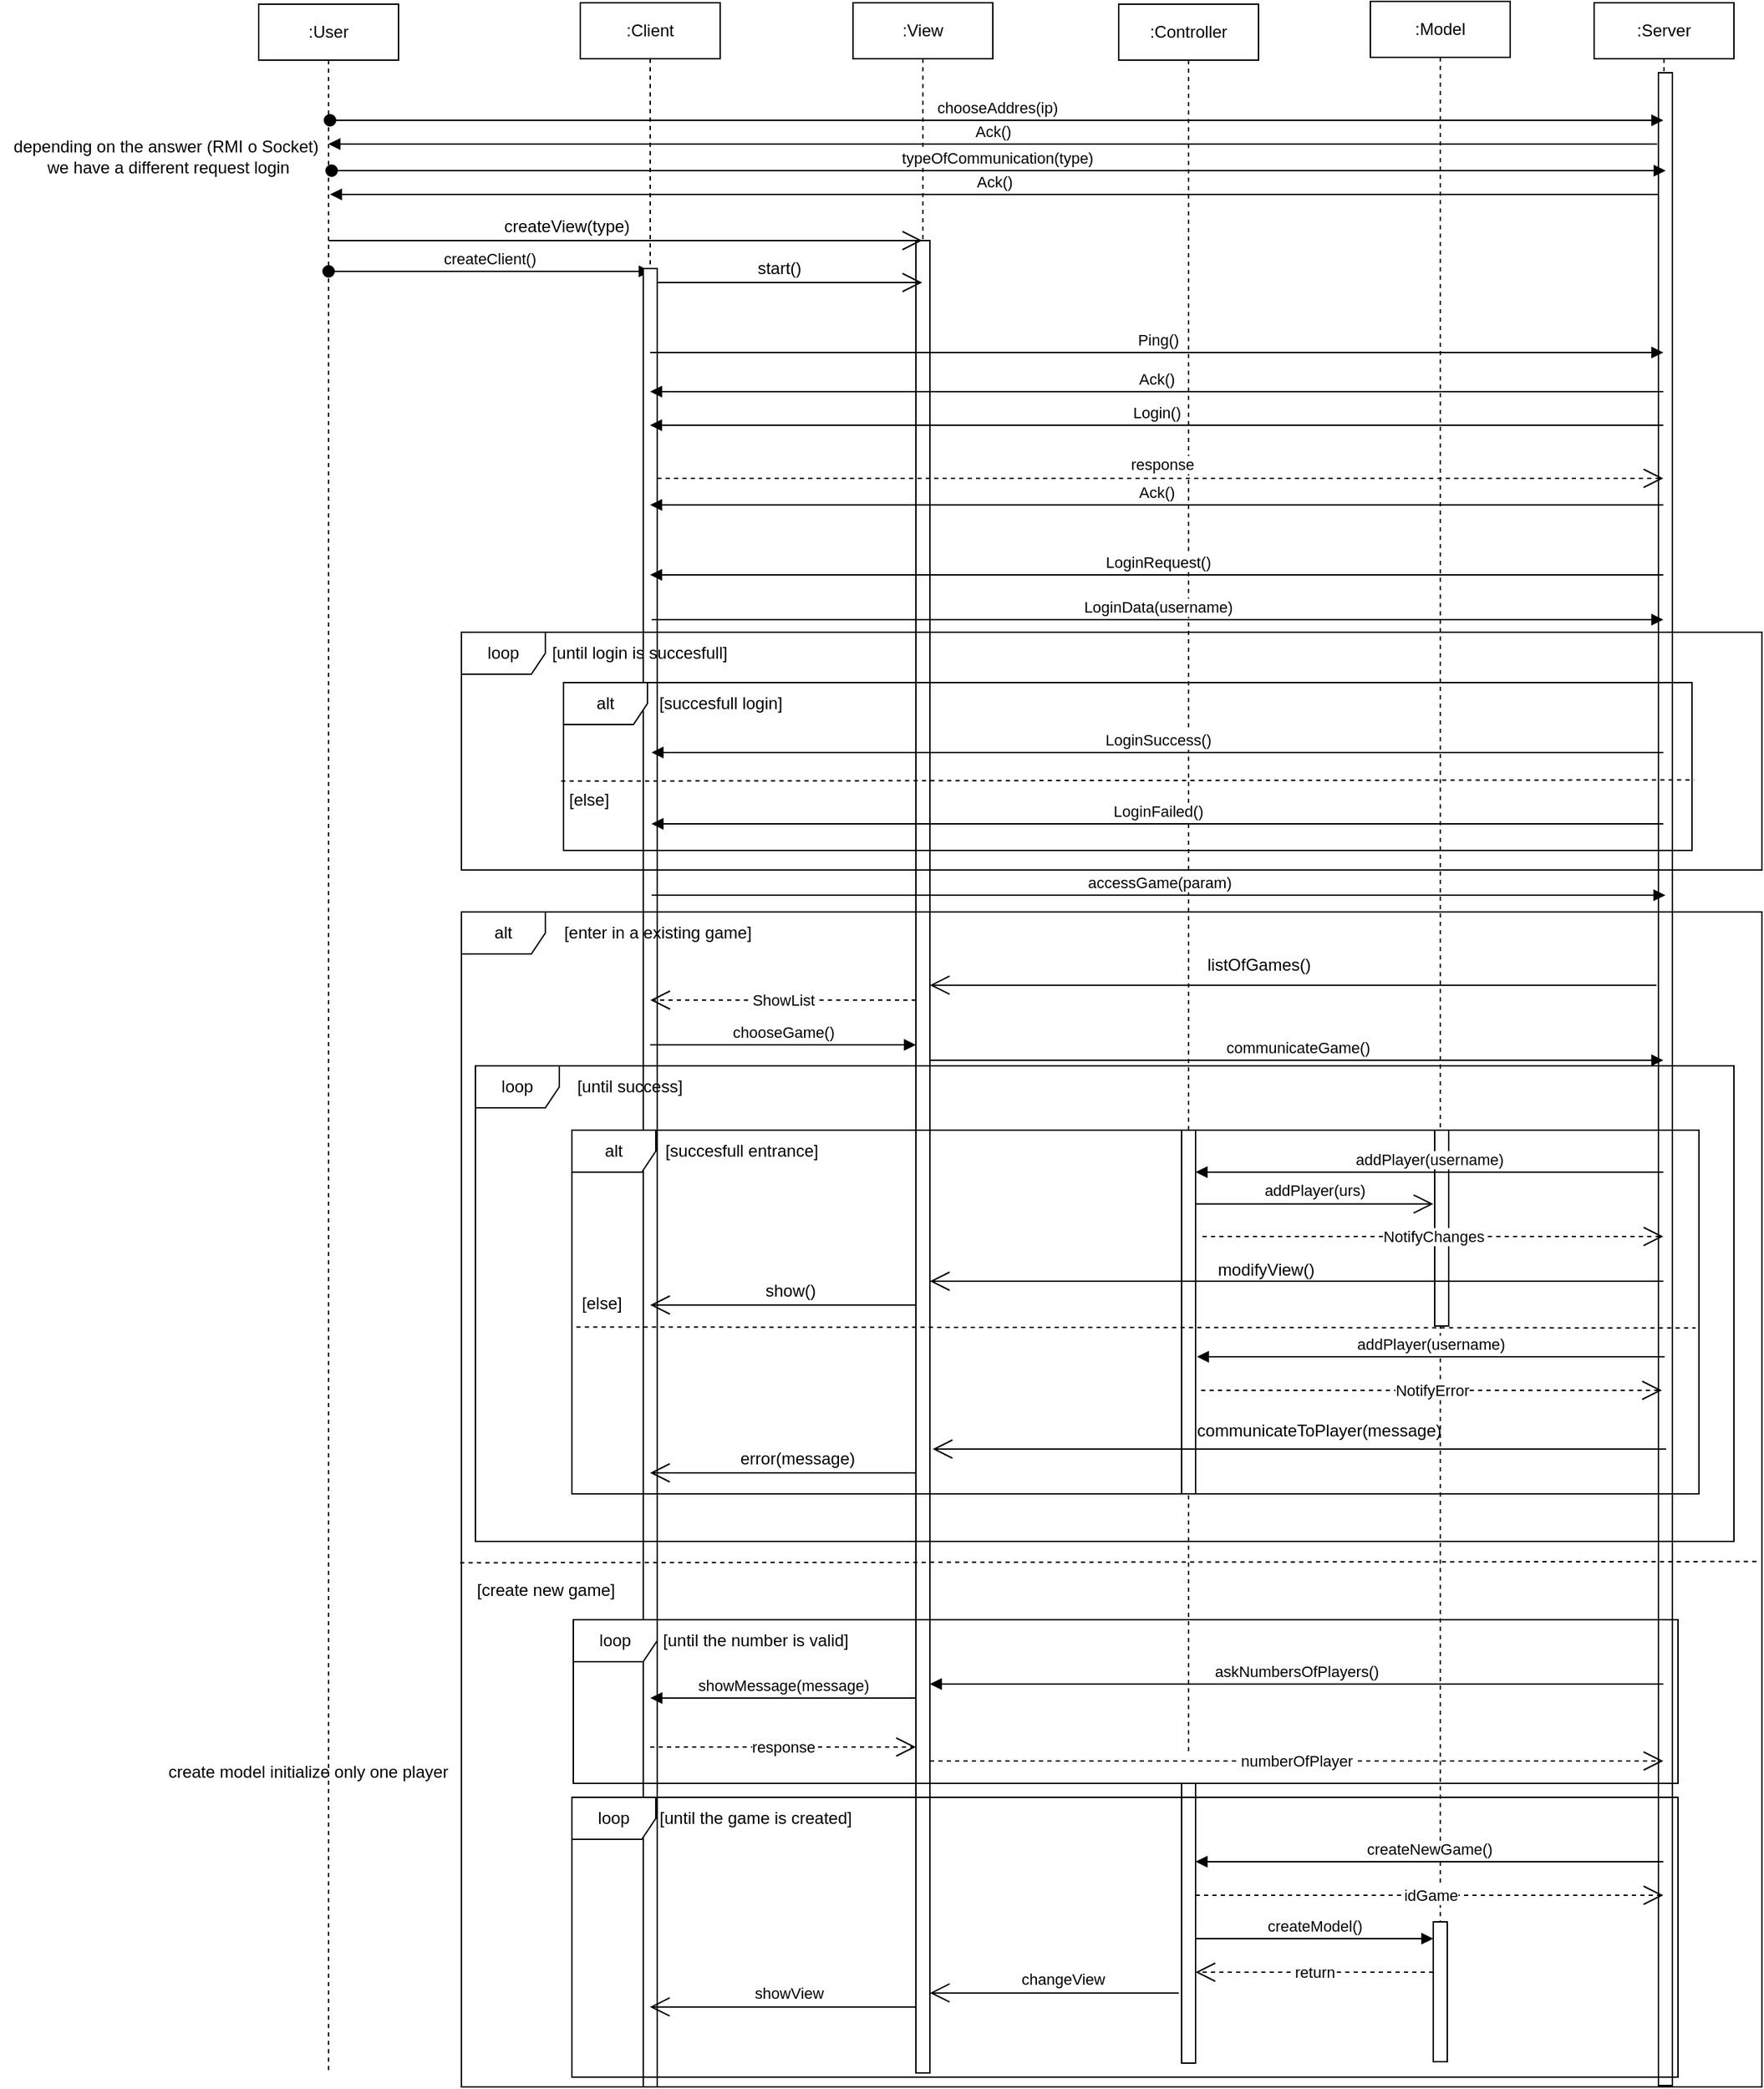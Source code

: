 <mxfile version="27.1.6">
  <diagram name="Page-1" id="2YBvvXClWsGukQMizWep">
    <mxGraphModel dx="3233" dy="1733" grid="1" gridSize="10" guides="1" tooltips="1" connect="1" arrows="1" fold="1" page="1" pageScale="1" pageWidth="850" pageHeight="1100" math="0" shadow="0">
      <root>
        <mxCell id="0" />
        <mxCell id="1" parent="0" />
        <mxCell id="rBuW9H_jq5mMNheMzDFq-9" value=":View&lt;span style=&quot;color: rgba(0, 0, 0, 0); font-family: monospace; font-size: 0px; text-align: start; text-wrap-mode: nowrap;&quot;&gt;%3CmxGraphModel%3E%3Croot%3E%3CmxCell%20id%3D%220%22%2F%3E%3CmxCell%20id%3D%221%22%20parent%3D%220%22%2F%3E%3CmxCell%20id%3D%222%22%20value%3D%22%3AObject%22%20style%3D%22shape%3DumlLifeline%3Bperimeter%3DlifelinePerimeter%3BwhiteSpace%3Dwrap%3Bhtml%3D1%3Bcontainer%3D0%3BdropTarget%3D0%3Bcollapsible%3D0%3BrecursiveResize%3D0%3BoutlineConnect%3D0%3BportConstraint%3Deastwest%3BnewEdgeStyle%3D%7B%26quot%3BedgeStyle%26quot%3B%3A%26quot%3BelbowEdgeStyle%26quot%3B%2C%26quot%3Belbow%26quot%3B%3A%26quot%3Bvertical%26quot%3B%2C%26quot%3Bcurved%26quot%3B%3A0%2C%26quot%3Brounded%26quot%3B%3A0%7D%3B%22%20vertex%3D%221%22%20parent%3D%221%22%3E%3CmxGeometry%20x%3D%22370%22%20y%3D%22120%22%20width%3D%22100%22%20height%3D%22300%22%20as%3D%22geometry%22%2F%3E%3C%2FmxCell%3E%3CmxCell%20id%3D%223%22%20value%3D%22%22%20style%3D%22html%3D1%3Bpoints%3D%5B%5D%3Bperimeter%3DorthogonalPerimeter%3BoutlineConnect%3D0%3BtargetShapes%3DumlLifeline%3BportConstraint%3Deastwest%3BnewEdgeStyle%3D%7B%26quot%3BedgeStyle%26quot%3B%3A%26quot%3BelbowEdgeStyle%26quot%3B%2C%26quot%3Belbow%26quot%3B%3A%26quot%3Bvertical%26quot%3B%2C%26quot%3Bcurved%26quot%3B%3A0%2C%26quot%3Brounded%26quot%3B%3A0%7D%3B%22%20vertex%3D%221%22%20parent%3D%222%22%3E%3CmxGeometry%20x%3D%2245%22%20y%3D%2270%22%20width%3D%2210%22%20height%3D%22190%22%20as%3D%22geometry%22%2F%3E%3C%2FmxCell%3E%3CmxCell%20id%3D%224%22%20value%3D%22dispatch%22%20style%3D%22html%3D1%3BverticalAlign%3Dbottom%3BstartArrow%3Doval%3BendArrow%3Dblock%3BstartSize%3D8%3BedgeStyle%3DelbowEdgeStyle%3Belbow%3Dvertical%3Bcurved%3D0%3Brounded%3D0%3B%22%20edge%3D%221%22%20parent%3D%222%22%20target%3D%223%22%3E%3CmxGeometry%20relative%3D%221%22%20as%3D%22geometry%22%3E%3CmxPoint%20x%3D%22-15%22%20y%3D%2270%22%20as%3D%22sourcePoint%22%2F%3E%3C%2FmxGeometry%3E%3C%2FmxCell%3E%3CmxCell%20id%3D%225%22%20value%3D%22%22%20style%3D%22html%3D1%3Bpoints%3D%5B%5D%3Bperimeter%3DorthogonalPerimeter%3BoutlineConnect%3D0%3BtargetShapes%3DumlLifeline%3BportConstraint%3Deastwest%3BnewEdgeStyle%3D%7B%26quot%3BedgeStyle%26quot%3B%3A%26quot%3BelbowEdgeStyle%26quot%3B%2C%26quot%3Belbow%26quot%3B%3A%26quot%3Bvertical%26quot%3B%2C%26quot%3Bcurved%26quot%3B%3A0%2C%26quot%3Brounded%26quot%3B%3A0%7D%3B%22%20vertex%3D%221%22%20parent%3D%222%22%3E%3CmxGeometry%20x%3D%2250%22%20y%3D%22120%22%20width%3D%2210%22%20height%3D%2280%22%20as%3D%22geometry%22%2F%3E%3C%2FmxCell%3E%3C%2Froot%3E%3C%2FmxGraphModel%3E&lt;/span&gt;" style="shape=umlLifeline;perimeter=lifelinePerimeter;whiteSpace=wrap;html=1;container=1;dropTarget=0;collapsible=0;recursiveResize=0;outlineConnect=0;portConstraint=eastwest;newEdgeStyle={&quot;curved&quot;:0,&quot;rounded&quot;:0};" parent="1" vertex="1">
          <mxGeometry x="640" y="20" width="100" height="1250" as="geometry" />
        </mxCell>
        <mxCell id="uLrYTXcCRGbgXtRRE7eR-31" value="" style="html=1;points=[[0,0,0,0,5],[0,1,0,0,-5],[1,0,0,0,5],[1,1,0,0,-5]];perimeter=orthogonalPerimeter;outlineConnect=0;targetShapes=umlLifeline;portConstraint=eastwest;newEdgeStyle={&quot;curved&quot;:0,&quot;rounded&quot;:0};" parent="1" vertex="1">
          <mxGeometry x="685" y="190" width="10" height="1310" as="geometry" />
        </mxCell>
        <mxCell id="uLrYTXcCRGbgXtRRE7eR-2" value=":Client" style="shape=umlLifeline;perimeter=lifelinePerimeter;whiteSpace=wrap;html=1;container=1;dropTarget=0;collapsible=0;recursiveResize=0;outlineConnect=0;portConstraint=eastwest;newEdgeStyle={&quot;curved&quot;:0,&quot;rounded&quot;:0};" parent="1" vertex="1">
          <mxGeometry x="445" y="20" width="100" height="1400" as="geometry" />
        </mxCell>
        <mxCell id="rBuW9H_jq5mMNheMzDFq-10" value=":Controller" style="shape=umlLifeline;perimeter=lifelinePerimeter;whiteSpace=wrap;html=1;container=1;dropTarget=0;collapsible=0;recursiveResize=0;outlineConnect=0;portConstraint=eastwest;newEdgeStyle={&quot;curved&quot;:0,&quot;rounded&quot;:0};" parent="1" vertex="1">
          <mxGeometry x="830" y="21" width="100" height="1250" as="geometry" />
        </mxCell>
        <mxCell id="rBuW9H_jq5mMNheMzDFq-12" value=":Model" style="shape=umlLifeline;perimeter=lifelinePerimeter;whiteSpace=wrap;html=1;container=1;dropTarget=0;collapsible=0;recursiveResize=0;outlineConnect=0;portConstraint=eastwest;newEdgeStyle={&quot;curved&quot;:0,&quot;rounded&quot;:0};" parent="1" vertex="1">
          <mxGeometry x="1010" y="19" width="100" height="1401" as="geometry" />
        </mxCell>
        <mxCell id="raMDSWnujJarA7n5wy98-1" value="" style="html=1;points=[[0,0,0,0,5],[0,1,0,0,-5],[1,0,0,0,5],[1,1,0,0,-5]];perimeter=orthogonalPerimeter;outlineConnect=0;targetShapes=umlLifeline;portConstraint=eastwest;newEdgeStyle={&quot;curved&quot;:0,&quot;rounded&quot;:0};" vertex="1" parent="1">
          <mxGeometry x="1056" y="826" width="10" height="140" as="geometry" />
        </mxCell>
        <mxCell id="rBuW9H_jq5mMNheMzDFq-13" value="createClient()" style="html=1;verticalAlign=bottom;startArrow=oval;startFill=1;endArrow=block;startSize=8;curved=0;rounded=0;" parent="1" edge="1">
          <mxGeometry x="-0.001" width="60" relative="1" as="geometry">
            <mxPoint x="264.997" y="212" as="sourcePoint" />
            <mxPoint x="495.33" y="212" as="targetPoint" />
            <mxPoint as="offset" />
          </mxGeometry>
        </mxCell>
        <mxCell id="raMDSWnujJarA7n5wy98-4" value="" style="html=1;points=[[0,0,0,0,5],[0,1,0,0,-5],[1,0,0,0,5],[1,1,0,0,-5]];perimeter=orthogonalPerimeter;outlineConnect=0;targetShapes=umlLifeline;portConstraint=eastwest;newEdgeStyle={&quot;curved&quot;:0,&quot;rounded&quot;:0};" vertex="1" parent="1">
          <mxGeometry x="490" y="210" width="10" height="1300" as="geometry" />
        </mxCell>
        <mxCell id="uLrYTXcCRGbgXtRRE7eR-1" value=":Server" style="shape=umlLifeline;perimeter=lifelinePerimeter;whiteSpace=wrap;html=1;container=1;dropTarget=0;collapsible=0;recursiveResize=0;outlineConnect=0;portConstraint=eastwest;newEdgeStyle={&quot;curved&quot;:0,&quot;rounded&quot;:0};" parent="1" vertex="1">
          <mxGeometry x="1170" y="20" width="100" height="1400" as="geometry" />
        </mxCell>
        <mxCell id="raMDSWnujJarA7n5wy98-3" value="" style="html=1;points=[[0,0,0,0,5],[0,1,0,0,-5],[1,0,0,0,5],[1,1,0,0,-5]];perimeter=orthogonalPerimeter;outlineConnect=0;targetShapes=umlLifeline;portConstraint=eastwest;newEdgeStyle={&quot;curved&quot;:0,&quot;rounded&quot;:0};" vertex="1" parent="1">
          <mxGeometry x="1216" y="70" width="10" height="1439" as="geometry" />
        </mxCell>
        <mxCell id="uLrYTXcCRGbgXtRRE7eR-3" value="Ping()" style="html=1;verticalAlign=bottom;endArrow=block;curved=0;rounded=0;" parent="1" target="uLrYTXcCRGbgXtRRE7eR-1" edge="1">
          <mxGeometry width="80" relative="1" as="geometry">
            <mxPoint x="495" y="270" as="sourcePoint" />
            <mxPoint x="719.5" y="270" as="targetPoint" />
          </mxGeometry>
        </mxCell>
        <mxCell id="uLrYTXcCRGbgXtRRE7eR-5" value="Ack()" style="html=1;verticalAlign=bottom;endArrow=block;curved=0;rounded=0;" parent="1" source="uLrYTXcCRGbgXtRRE7eR-1" edge="1">
          <mxGeometry width="80" relative="1" as="geometry">
            <mxPoint x="719.5" y="298.0" as="sourcePoint" />
            <mxPoint x="494.944" y="298.0" as="targetPoint" />
          </mxGeometry>
        </mxCell>
        <mxCell id="uLrYTXcCRGbgXtRRE7eR-6" value="LoginRequest()" style="html=1;verticalAlign=bottom;endArrow=block;curved=0;rounded=0;" parent="1" source="uLrYTXcCRGbgXtRRE7eR-1" edge="1">
          <mxGeometry x="-0.001" width="80" relative="1" as="geometry">
            <mxPoint x="719.5" y="429.0" as="sourcePoint" />
            <mxPoint x="494.944" y="429.0" as="targetPoint" />
            <mxPoint as="offset" />
          </mxGeometry>
        </mxCell>
        <mxCell id="uLrYTXcCRGbgXtRRE7eR-8" value="Login()" style="html=1;verticalAlign=bottom;endArrow=block;curved=0;rounded=0;" parent="1" source="uLrYTXcCRGbgXtRRE7eR-1" edge="1">
          <mxGeometry width="80" relative="1" as="geometry">
            <mxPoint x="719.5" y="322" as="sourcePoint" />
            <mxPoint x="494.875" y="322" as="targetPoint" />
          </mxGeometry>
        </mxCell>
        <mxCell id="uLrYTXcCRGbgXtRRE7eR-9" value="response" style="endArrow=open;endSize=12;dashed=1;html=1;rounded=0;" parent="1" target="uLrYTXcCRGbgXtRRE7eR-1" edge="1">
          <mxGeometry x="0.002" y="10" width="160" relative="1" as="geometry">
            <mxPoint x="500" y="360" as="sourcePoint" />
            <mxPoint x="660" y="360" as="targetPoint" />
            <mxPoint as="offset" />
          </mxGeometry>
        </mxCell>
        <mxCell id="uLrYTXcCRGbgXtRRE7eR-11" value="depending on the answer (RMI o Socket)&amp;nbsp;&lt;div&gt;we have a different request login&lt;/div&gt;" style="text;html=1;align=center;verticalAlign=middle;resizable=0;points=[];autosize=1;strokeColor=none;fillColor=none;" parent="1" vertex="1">
          <mxGeometry x="30" y="110" width="240" height="40" as="geometry" />
        </mxCell>
        <mxCell id="uLrYTXcCRGbgXtRRE7eR-12" value="Ack()" style="html=1;verticalAlign=bottom;endArrow=block;curved=0;rounded=0;" parent="1" source="uLrYTXcCRGbgXtRRE7eR-1" edge="1">
          <mxGeometry width="80" relative="1" as="geometry">
            <mxPoint x="719.5" y="379.0" as="sourcePoint" />
            <mxPoint x="494.944" y="379.0" as="targetPoint" />
          </mxGeometry>
        </mxCell>
        <mxCell id="uLrYTXcCRGbgXtRRE7eR-13" value="LoginData(username)" style="html=1;verticalAlign=bottom;endArrow=block;curved=0;rounded=0;" parent="1" target="uLrYTXcCRGbgXtRRE7eR-1" edge="1">
          <mxGeometry width="80" relative="1" as="geometry">
            <mxPoint x="496" y="461" as="sourcePoint" />
            <mxPoint x="720.5" y="461" as="targetPoint" />
          </mxGeometry>
        </mxCell>
        <mxCell id="uLrYTXcCRGbgXtRRE7eR-14" value="alt" style="shape=umlFrame;whiteSpace=wrap;html=1;pointerEvents=0;" parent="1" vertex="1">
          <mxGeometry x="433" y="506" width="807" height="120" as="geometry" />
        </mxCell>
        <mxCell id="uLrYTXcCRGbgXtRRE7eR-15" value="[succesfull login]" style="text;html=1;align=center;verticalAlign=middle;resizable=0;points=[];autosize=1;strokeColor=none;fillColor=none;" parent="1" vertex="1">
          <mxGeometry x="490" y="506" width="110" height="30" as="geometry" />
        </mxCell>
        <mxCell id="uLrYTXcCRGbgXtRRE7eR-16" value="LoginSuccess()" style="html=1;verticalAlign=bottom;endArrow=block;curved=0;rounded=0;" parent="1" edge="1">
          <mxGeometry x="-0.001" width="80" relative="1" as="geometry">
            <mxPoint x="1219.5" y="556.0" as="sourcePoint" />
            <mxPoint x="495.944" y="556.0" as="targetPoint" />
            <mxPoint as="offset" />
          </mxGeometry>
        </mxCell>
        <mxCell id="uLrYTXcCRGbgXtRRE7eR-20" value="" style="endArrow=none;dashed=1;html=1;rounded=0;exitX=-0.005;exitY=0.382;exitDx=0;exitDy=0;exitPerimeter=0;entryX=1.002;entryY=0.58;entryDx=0;entryDy=0;entryPerimeter=0;" parent="1" target="uLrYTXcCRGbgXtRRE7eR-14" edge="1">
          <mxGeometry width="50" height="50" relative="1" as="geometry">
            <mxPoint x="431.3" y="576.4" as="sourcePoint" />
            <mxPoint x="771.3" y="575" as="targetPoint" />
          </mxGeometry>
        </mxCell>
        <mxCell id="uLrYTXcCRGbgXtRRE7eR-21" value="&lt;span style=&quot;color: rgb(0, 0, 0); font-family: Helvetica; font-size: 12px; font-style: normal; font-variant-ligatures: normal; font-variant-caps: normal; font-weight: 400; letter-spacing: normal; orphans: 2; text-align: center; text-indent: 0px; text-transform: none; widows: 2; word-spacing: 0px; -webkit-text-stroke-width: 0px; white-space: nowrap; background-color: rgb(251, 251, 251); text-decoration-thickness: initial; text-decoration-style: initial; text-decoration-color: initial; float: none; display: inline !important;&quot;&gt;[else]&lt;/span&gt;" style="text;whiteSpace=wrap;html=1;" parent="1" vertex="1">
          <mxGeometry x="435" y="576" width="120" height="40" as="geometry" />
        </mxCell>
        <mxCell id="uLrYTXcCRGbgXtRRE7eR-22" value="LoginFailed()" style="html=1;verticalAlign=bottom;endArrow=block;curved=0;rounded=0;" parent="1" edge="1">
          <mxGeometry x="-0.001" width="80" relative="1" as="geometry">
            <mxPoint x="1219.5" y="607.0" as="sourcePoint" />
            <mxPoint x="495.944" y="607.0" as="targetPoint" />
            <mxPoint as="offset" />
          </mxGeometry>
        </mxCell>
        <mxCell id="uLrYTXcCRGbgXtRRE7eR-25" value="alt" style="shape=umlFrame;whiteSpace=wrap;html=1;pointerEvents=0;" parent="1" vertex="1">
          <mxGeometry x="360" y="670" width="930" height="840" as="geometry" />
        </mxCell>
        <mxCell id="uLrYTXcCRGbgXtRRE7eR-26" value="[enter in a existing game]" style="text;html=1;align=center;verticalAlign=middle;resizable=0;points=[];autosize=1;strokeColor=none;fillColor=none;" parent="1" vertex="1">
          <mxGeometry x="420" y="670" width="160" height="30" as="geometry" />
        </mxCell>
        <mxCell id="uLrYTXcCRGbgXtRRE7eR-27" value="accessGame(param)" style="html=1;verticalAlign=bottom;endArrow=block;curved=0;rounded=0;" parent="1" edge="1">
          <mxGeometry width="80" relative="1" as="geometry">
            <mxPoint x="496" y="658" as="sourcePoint" />
            <mxPoint x="1221" y="658" as="targetPoint" />
          </mxGeometry>
        </mxCell>
        <mxCell id="uLrYTXcCRGbgXtRRE7eR-29" value="" style="endArrow=open;endFill=1;endSize=12;html=1;rounded=0;" parent="1" target="uLrYTXcCRGbgXtRRE7eR-31" edge="1">
          <mxGeometry width="160" relative="1" as="geometry">
            <mxPoint x="1214.61" y="722.33" as="sourcePoint" />
            <mxPoint x="685.004" y="722.33" as="targetPoint" />
          </mxGeometry>
        </mxCell>
        <mxCell id="uLrYTXcCRGbgXtRRE7eR-30" value="listOfGames()" style="text;html=1;align=center;verticalAlign=middle;resizable=0;points=[];autosize=1;strokeColor=none;fillColor=none;" parent="1" vertex="1">
          <mxGeometry x="880" y="693" width="100" height="30" as="geometry" />
        </mxCell>
        <mxCell id="uLrYTXcCRGbgXtRRE7eR-33" value="ShowList" style="endArrow=open;endSize=12;dashed=1;html=1;rounded=0;" parent="1" source="uLrYTXcCRGbgXtRRE7eR-31" edge="1">
          <mxGeometry width="160" relative="1" as="geometry">
            <mxPoint x="540" y="733" as="sourcePoint" />
            <mxPoint x="495.065" y="733" as="targetPoint" />
          </mxGeometry>
        </mxCell>
        <mxCell id="uLrYTXcCRGbgXtRRE7eR-34" value="chooseGame()" style="html=1;verticalAlign=bottom;endArrow=block;curved=0;rounded=0;" parent="1" edge="1">
          <mxGeometry width="80" relative="1" as="geometry">
            <mxPoint x="495.024" y="765" as="sourcePoint" />
            <mxPoint x="685" y="765" as="targetPoint" />
          </mxGeometry>
        </mxCell>
        <mxCell id="uLrYTXcCRGbgXtRRE7eR-35" value="communicateGame()" style="html=1;verticalAlign=bottom;endArrow=block;curved=0;rounded=0;" parent="1" edge="1">
          <mxGeometry width="80" relative="1" as="geometry">
            <mxPoint x="695" y="776" as="sourcePoint" />
            <mxPoint x="1219.5" y="776" as="targetPoint" />
          </mxGeometry>
        </mxCell>
        <mxCell id="uLrYTXcCRGbgXtRRE7eR-36" value="alt" style="shape=umlFrame;whiteSpace=wrap;html=1;pointerEvents=0;" parent="1" vertex="1">
          <mxGeometry x="439" y="826" width="806" height="260" as="geometry" />
        </mxCell>
        <mxCell id="uLrYTXcCRGbgXtRRE7eR-37" value="[succesfull entrance]" style="text;html=1;align=center;verticalAlign=middle;resizable=0;points=[];autosize=1;strokeColor=none;fillColor=none;" parent="1" vertex="1">
          <mxGeometry x="495" y="826" width="130" height="30" as="geometry" />
        </mxCell>
        <mxCell id="uLrYTXcCRGbgXtRRE7eR-39" value="addPlayer(username)" style="html=1;verticalAlign=bottom;endArrow=block;curved=0;rounded=0;" parent="1" target="uLrYTXcCRGbgXtRRE7eR-41" edge="1">
          <mxGeometry width="80" relative="1" as="geometry">
            <mxPoint x="1219.5" y="856" as="sourcePoint" />
            <mxPoint x="1065" y="856" as="targetPoint" />
          </mxGeometry>
        </mxCell>
        <mxCell id="uLrYTXcCRGbgXtRRE7eR-41" value="" style="html=1;points=[[0,0,0,0,5],[0,1,0,0,-5],[1,0,0,0,5],[1,1,0,0,-5]];perimeter=orthogonalPerimeter;outlineConnect=0;targetShapes=umlLifeline;portConstraint=eastwest;newEdgeStyle={&quot;curved&quot;:0,&quot;rounded&quot;:0};" parent="1" vertex="1">
          <mxGeometry x="875" y="826" width="10" height="260" as="geometry" />
        </mxCell>
        <mxCell id="uLrYTXcCRGbgXtRRE7eR-43" value="" style="endArrow=open;endFill=1;endSize=12;html=1;rounded=0;" parent="1" edge="1">
          <mxGeometry width="160" relative="1" as="geometry">
            <mxPoint x="885" y="878.8" as="sourcePoint" />
            <mxPoint x="1055" y="878.8" as="targetPoint" />
          </mxGeometry>
        </mxCell>
        <mxCell id="uLrYTXcCRGbgXtRRE7eR-44" value="&lt;font style=&quot;font-size: 11px;&quot;&gt;addPlayer(urs)&lt;/font&gt;" style="text;html=1;align=center;verticalAlign=middle;resizable=0;points=[];autosize=1;strokeColor=none;fillColor=none;" parent="1" vertex="1">
          <mxGeometry x="920" y="854" width="100" height="30" as="geometry" />
        </mxCell>
        <mxCell id="uLrYTXcCRGbgXtRRE7eR-45" value="NotifyChanges" style="endArrow=open;endSize=12;dashed=1;html=1;rounded=0;" parent="1" edge="1">
          <mxGeometry width="160" relative="1" as="geometry">
            <mxPoint x="890" y="902" as="sourcePoint" />
            <mxPoint x="1219.5" y="902" as="targetPoint" />
          </mxGeometry>
        </mxCell>
        <mxCell id="uLrYTXcCRGbgXtRRE7eR-46" value="" style="endArrow=open;endFill=1;endSize=12;html=1;rounded=0;" parent="1" edge="1">
          <mxGeometry width="160" relative="1" as="geometry">
            <mxPoint x="1219.5" y="934" as="sourcePoint" />
            <mxPoint x="695.0" y="934" as="targetPoint" />
          </mxGeometry>
        </mxCell>
        <mxCell id="uLrYTXcCRGbgXtRRE7eR-47" value="modifyView()" style="text;html=1;align=center;verticalAlign=middle;resizable=0;points=[];autosize=1;strokeColor=none;fillColor=none;" parent="1" vertex="1">
          <mxGeometry x="890" y="911" width="90" height="30" as="geometry" />
        </mxCell>
        <mxCell id="uLrYTXcCRGbgXtRRE7eR-48" value="" style="endArrow=open;endFill=1;endSize=12;html=1;rounded=0;" parent="1" edge="1">
          <mxGeometry width="160" relative="1" as="geometry">
            <mxPoint x="685.0" y="951" as="sourcePoint" />
            <mxPoint x="494.959" y="951" as="targetPoint" />
          </mxGeometry>
        </mxCell>
        <mxCell id="uLrYTXcCRGbgXtRRE7eR-49" value="show()" style="text;html=1;align=center;verticalAlign=middle;resizable=0;points=[];autosize=1;strokeColor=none;fillColor=none;" parent="1" vertex="1">
          <mxGeometry x="565" y="926" width="60" height="30" as="geometry" />
        </mxCell>
        <mxCell id="uLrYTXcCRGbgXtRRE7eR-50" value="" style="endArrow=none;dashed=1;html=1;rounded=0;exitX=0.004;exitY=0.458;exitDx=0;exitDy=0;exitPerimeter=0;entryX=0.997;entryY=0.46;entryDx=0;entryDy=0;entryPerimeter=0;" parent="1" edge="1">
          <mxGeometry width="50" height="50" relative="1" as="geometry">
            <mxPoint x="442.224" y="966.72" as="sourcePoint" />
            <mxPoint x="1242.582" y="967.4" as="targetPoint" />
          </mxGeometry>
        </mxCell>
        <mxCell id="uLrYTXcCRGbgXtRRE7eR-51" value="[else]" style="text;html=1;align=center;verticalAlign=middle;resizable=0;points=[];autosize=1;strokeColor=none;fillColor=none;" parent="1" vertex="1">
          <mxGeometry x="435" y="935" width="50" height="30" as="geometry" />
        </mxCell>
        <mxCell id="uLrYTXcCRGbgXtRRE7eR-52" value="addPlayer(username)" style="html=1;verticalAlign=bottom;endArrow=block;curved=0;rounded=0;" parent="1" edge="1">
          <mxGeometry width="80" relative="1" as="geometry">
            <mxPoint x="1220.5" y="988" as="sourcePoint" />
            <mxPoint x="886" y="988" as="targetPoint" />
          </mxGeometry>
        </mxCell>
        <mxCell id="uLrYTXcCRGbgXtRRE7eR-54" value="NotifyError" style="endArrow=open;endSize=12;dashed=1;html=1;rounded=0;" parent="1" edge="1">
          <mxGeometry width="160" relative="1" as="geometry">
            <mxPoint x="889" y="1012" as="sourcePoint" />
            <mxPoint x="1218.5" y="1012" as="targetPoint" />
          </mxGeometry>
        </mxCell>
        <mxCell id="uLrYTXcCRGbgXtRRE7eR-55" value="" style="endArrow=open;endFill=1;endSize=12;html=1;rounded=0;" parent="1" edge="1">
          <mxGeometry width="160" relative="1" as="geometry">
            <mxPoint x="1221.5" y="1054" as="sourcePoint" />
            <mxPoint x="697.0" y="1054" as="targetPoint" />
          </mxGeometry>
        </mxCell>
        <mxCell id="uLrYTXcCRGbgXtRRE7eR-56" value="communicateToPlayer(message)" style="text;html=1;align=center;verticalAlign=middle;resizable=0;points=[];autosize=1;strokeColor=none;fillColor=none;" parent="1" vertex="1">
          <mxGeometry x="873" y="1026" width="200" height="30" as="geometry" />
        </mxCell>
        <mxCell id="uLrYTXcCRGbgXtRRE7eR-57" value="" style="endArrow=open;endFill=1;endSize=12;html=1;rounded=0;" parent="1" edge="1">
          <mxGeometry width="160" relative="1" as="geometry">
            <mxPoint x="685" y="1071" as="sourcePoint" />
            <mxPoint x="494.875" y="1071" as="targetPoint" />
          </mxGeometry>
        </mxCell>
        <mxCell id="uLrYTXcCRGbgXtRRE7eR-58" value="error(message)" style="text;html=1;align=center;verticalAlign=middle;resizable=0;points=[];autosize=1;strokeColor=none;fillColor=none;" parent="1" vertex="1">
          <mxGeometry x="545" y="1046" width="110" height="30" as="geometry" />
        </mxCell>
        <mxCell id="uLrYTXcCRGbgXtRRE7eR-61" value="" style="endArrow=none;dashed=1;html=1;rounded=0;exitX=-0.001;exitY=0.511;exitDx=0;exitDy=0;exitPerimeter=0;entryX=0.996;entryY=0.51;entryDx=0;entryDy=0;entryPerimeter=0;" parent="1" edge="1">
          <mxGeometry width="50" height="50" relative="1" as="geometry">
            <mxPoint x="359.07" y="1135.24" as="sourcePoint" />
            <mxPoint x="1286.28" y="1134.4" as="targetPoint" />
          </mxGeometry>
        </mxCell>
        <mxCell id="uLrYTXcCRGbgXtRRE7eR-62" value="[create new game]" style="text;html=1;align=center;verticalAlign=middle;resizable=0;points=[];autosize=1;strokeColor=none;fillColor=none;" parent="1" vertex="1">
          <mxGeometry x="360" y="1140" width="120" height="30" as="geometry" />
        </mxCell>
        <mxCell id="uLrYTXcCRGbgXtRRE7eR-70" value="&lt;span style=&quot;background-color: rgb(251, 251, 251);&quot;&gt;&lt;font style=&quot;font-size: 11px;&quot;&gt;askNumbersOfPlayers()&lt;/font&gt;&lt;/span&gt;" style="html=1;verticalAlign=bottom;endArrow=block;curved=0;rounded=0;" parent="1" edge="1">
          <mxGeometry width="80" relative="1" as="geometry">
            <mxPoint x="1219.5" y="1222" as="sourcePoint" />
            <mxPoint x="695" y="1222" as="targetPoint" />
          </mxGeometry>
        </mxCell>
        <mxCell id="uLrYTXcCRGbgXtRRE7eR-72" value="showMessage(message)" style="html=1;verticalAlign=bottom;endArrow=block;curved=0;rounded=0;" parent="1" edge="1">
          <mxGeometry width="80" relative="1" as="geometry">
            <mxPoint x="685" y="1232" as="sourcePoint" />
            <mxPoint x="495.123" y="1232" as="targetPoint" />
          </mxGeometry>
        </mxCell>
        <mxCell id="uLrYTXcCRGbgXtRRE7eR-74" value="response" style="endArrow=open;endSize=12;dashed=1;html=1;rounded=0;" parent="1" edge="1">
          <mxGeometry width="160" relative="1" as="geometry">
            <mxPoint x="495" y="1267" as="sourcePoint" />
            <mxPoint x="685" y="1267" as="targetPoint" />
          </mxGeometry>
        </mxCell>
        <mxCell id="uLrYTXcCRGbgXtRRE7eR-75" value="loop" style="shape=umlFrame;whiteSpace=wrap;html=1;pointerEvents=0;" parent="1" vertex="1">
          <mxGeometry x="440" y="1176" width="790" height="117" as="geometry" />
        </mxCell>
        <mxCell id="uLrYTXcCRGbgXtRRE7eR-77" value="numberOfPlayer" style="endArrow=open;endSize=12;dashed=1;html=1;rounded=0;" parent="1" edge="1">
          <mxGeometry x="-0.001" width="160" relative="1" as="geometry">
            <mxPoint x="695" y="1277" as="sourcePoint" />
            <mxPoint x="1219.5" y="1277" as="targetPoint" />
            <mxPoint as="offset" />
          </mxGeometry>
        </mxCell>
        <mxCell id="uLrYTXcCRGbgXtRRE7eR-78" value="[until the number is valid]" style="text;html=1;align=center;verticalAlign=middle;resizable=0;points=[];autosize=1;strokeColor=none;fillColor=none;" parent="1" vertex="1">
          <mxGeometry x="490" y="1176" width="160" height="30" as="geometry" />
        </mxCell>
        <mxCell id="uLrYTXcCRGbgXtRRE7eR-79" value="" style="html=1;points=[[0,0,0,0,5],[0,1,0,0,-5],[1,0,0,0,5],[1,1,0,0,-5]];perimeter=orthogonalPerimeter;outlineConnect=0;targetShapes=umlLifeline;portConstraint=eastwest;newEdgeStyle={&quot;curved&quot;:0,&quot;rounded&quot;:0};" parent="1" vertex="1">
          <mxGeometry x="875" y="1293" width="10" height="200" as="geometry" />
        </mxCell>
        <mxCell id="uLrYTXcCRGbgXtRRE7eR-80" value="createNewGame()" style="html=1;verticalAlign=bottom;endArrow=block;curved=0;rounded=0;" parent="1" edge="1">
          <mxGeometry width="80" relative="1" as="geometry">
            <mxPoint x="1219.5" y="1349" as="sourcePoint" />
            <mxPoint x="885" y="1349" as="targetPoint" />
          </mxGeometry>
        </mxCell>
        <mxCell id="uLrYTXcCRGbgXtRRE7eR-81" value="idGame" style="endArrow=open;endSize=12;dashed=1;html=1;rounded=0;" parent="1" edge="1">
          <mxGeometry x="0.0" width="160" relative="1" as="geometry">
            <mxPoint x="885" y="1373" as="sourcePoint" />
            <mxPoint x="1219.5" y="1373.0" as="targetPoint" />
            <mxPoint as="offset" />
          </mxGeometry>
        </mxCell>
        <mxCell id="uLrYTXcCRGbgXtRRE7eR-83" value="createModel()" style="html=1;verticalAlign=bottom;endArrow=block;curved=0;rounded=0;" parent="1" edge="1">
          <mxGeometry width="80" relative="1" as="geometry">
            <mxPoint x="885" y="1404" as="sourcePoint" />
            <mxPoint x="1055" y="1404" as="targetPoint" />
          </mxGeometry>
        </mxCell>
        <mxCell id="uLrYTXcCRGbgXtRRE7eR-85" value="create model initialize only one player" style="text;html=1;align=center;verticalAlign=middle;resizable=0;points=[];autosize=1;strokeColor=none;fillColor=none;" parent="1" vertex="1">
          <mxGeometry x="140" y="1270" width="220" height="30" as="geometry" />
        </mxCell>
        <mxCell id="uLrYTXcCRGbgXtRRE7eR-86" value="return" style="endArrow=open;endSize=12;dashed=1;html=1;rounded=0;" parent="1" edge="1">
          <mxGeometry x="0.002" width="160" relative="1" as="geometry">
            <mxPoint x="1055" y="1428" as="sourcePoint" />
            <mxPoint x="885" y="1428" as="targetPoint" />
            <mxPoint as="offset" />
          </mxGeometry>
        </mxCell>
        <mxCell id="uLrYTXcCRGbgXtRRE7eR-87" value="" style="endArrow=open;endFill=1;endSize=12;html=1;rounded=0;" parent="1" edge="1">
          <mxGeometry width="160" relative="1" as="geometry">
            <mxPoint x="873" y="1442.86" as="sourcePoint" />
            <mxPoint x="695" y="1442.86" as="targetPoint" />
          </mxGeometry>
        </mxCell>
        <mxCell id="uLrYTXcCRGbgXtRRE7eR-88" value="changeView" style="edgeLabel;html=1;align=center;verticalAlign=middle;resizable=0;points=[];" parent="uLrYTXcCRGbgXtRRE7eR-87" vertex="1" connectable="0">
          <mxGeometry x="0.326" y="1" relative="1" as="geometry">
            <mxPoint x="35" y="-11" as="offset" />
          </mxGeometry>
        </mxCell>
        <mxCell id="uLrYTXcCRGbgXtRRE7eR-89" value="" style="endArrow=open;endFill=1;endSize=12;html=1;rounded=0;" parent="1" edge="1">
          <mxGeometry width="160" relative="1" as="geometry">
            <mxPoint x="685" y="1452.86" as="sourcePoint" />
            <mxPoint x="494.81" y="1452.86" as="targetPoint" />
          </mxGeometry>
        </mxCell>
        <mxCell id="uLrYTXcCRGbgXtRRE7eR-90" value="showView" style="edgeLabel;html=1;align=center;verticalAlign=middle;resizable=0;points=[];" parent="uLrYTXcCRGbgXtRRE7eR-89" vertex="1" connectable="0">
          <mxGeometry x="0.326" y="1" relative="1" as="geometry">
            <mxPoint x="35" y="-11" as="offset" />
          </mxGeometry>
        </mxCell>
        <mxCell id="uLrYTXcCRGbgXtRRE7eR-91" value="loop" style="shape=umlFrame;whiteSpace=wrap;html=1;pointerEvents=0;" parent="1" vertex="1">
          <mxGeometry x="439" y="1303" width="791" height="200" as="geometry" />
        </mxCell>
        <mxCell id="uLrYTXcCRGbgXtRRE7eR-92" value="[until the game is created]" style="text;html=1;align=center;verticalAlign=middle;resizable=0;points=[];autosize=1;strokeColor=none;fillColor=none;" parent="1" vertex="1">
          <mxGeometry x="490" y="1303" width="160" height="30" as="geometry" />
        </mxCell>
        <mxCell id="7n1Iie6G5p8JxJWSJT1o-1" value="loop" style="shape=umlFrame;whiteSpace=wrap;html=1;pointerEvents=0;" parent="1" vertex="1">
          <mxGeometry x="360" y="470" width="930" height="170" as="geometry" />
        </mxCell>
        <mxCell id="7n1Iie6G5p8JxJWSJT1o-2" value="[until login is succesfull]" style="text;html=1;align=center;verticalAlign=middle;resizable=0;points=[];autosize=1;strokeColor=none;fillColor=none;" parent="1" vertex="1">
          <mxGeometry x="412" y="470" width="150" height="30" as="geometry" />
        </mxCell>
        <mxCell id="7n1Iie6G5p8JxJWSJT1o-3" value="loop" style="shape=umlFrame;whiteSpace=wrap;html=1;pointerEvents=0;" parent="1" vertex="1">
          <mxGeometry x="370" y="780" width="900" height="340" as="geometry" />
        </mxCell>
        <mxCell id="7n1Iie6G5p8JxJWSJT1o-4" value="[until success]" style="text;html=1;align=center;verticalAlign=middle;resizable=0;points=[];autosize=1;strokeColor=none;fillColor=none;" parent="1" vertex="1">
          <mxGeometry x="430" y="780" width="100" height="30" as="geometry" />
        </mxCell>
        <mxCell id="raMDSWnujJarA7n5wy98-2" value="" style="html=1;points=[[0,0,0,0,5],[0,1,0,0,-5],[1,0,0,0,5],[1,1,0,0,-5]];perimeter=orthogonalPerimeter;outlineConnect=0;targetShapes=umlLifeline;portConstraint=eastwest;newEdgeStyle={&quot;curved&quot;:0,&quot;rounded&quot;:0};" vertex="1" parent="1">
          <mxGeometry x="1055" y="1392" width="10" height="100" as="geometry" />
        </mxCell>
        <mxCell id="raMDSWnujJarA7n5wy98-5" value=":User" style="shape=umlLifeline;perimeter=lifelinePerimeter;whiteSpace=wrap;html=1;container=1;dropTarget=0;collapsible=0;recursiveResize=0;outlineConnect=0;portConstraint=eastwest;newEdgeStyle={&quot;curved&quot;:0,&quot;rounded&quot;:0};" vertex="1" parent="1">
          <mxGeometry x="215" y="21" width="100" height="1479" as="geometry" />
        </mxCell>
        <mxCell id="raMDSWnujJarA7n5wy98-6" value="chooseAddres(ip)" style="html=1;verticalAlign=bottom;startArrow=oval;startFill=1;endArrow=block;startSize=8;curved=0;rounded=0;" edge="1" parent="1">
          <mxGeometry x="-0.001" width="60" relative="1" as="geometry">
            <mxPoint x="266" y="104" as="sourcePoint" />
            <mxPoint x="1219.5" y="104" as="targetPoint" />
            <mxPoint as="offset" />
          </mxGeometry>
        </mxCell>
        <mxCell id="raMDSWnujJarA7n5wy98-7" value="Ack()" style="html=1;verticalAlign=bottom;endArrow=block;curved=0;rounded=0;" edge="1" parent="1">
          <mxGeometry width="80" relative="1" as="geometry">
            <mxPoint x="1215.056" y="121" as="sourcePoint" />
            <mxPoint x="264.833" y="121" as="targetPoint" />
          </mxGeometry>
        </mxCell>
        <mxCell id="raMDSWnujJarA7n5wy98-10" value="typeOfCommunication(type)" style="html=1;verticalAlign=bottom;startArrow=oval;startFill=1;endArrow=block;startSize=8;curved=0;rounded=0;" edge="1" parent="1">
          <mxGeometry x="-0.002" width="60" relative="1" as="geometry">
            <mxPoint x="267.167" y="140" as="sourcePoint" />
            <mxPoint x="1221.167" y="140" as="targetPoint" />
            <mxPoint as="offset" />
          </mxGeometry>
        </mxCell>
        <mxCell id="raMDSWnujJarA7n5wy98-11" value="Ack()" style="html=1;verticalAlign=bottom;endArrow=block;curved=0;rounded=0;" edge="1" parent="1">
          <mxGeometry width="80" relative="1" as="geometry">
            <mxPoint x="1216.222" y="157" as="sourcePoint" />
            <mxPoint x="266" y="157" as="targetPoint" />
          </mxGeometry>
        </mxCell>
        <mxCell id="raMDSWnujJarA7n5wy98-12" value="" style="endArrow=open;endFill=1;endSize=12;html=1;rounded=0;" edge="1" parent="1" target="rBuW9H_jq5mMNheMzDFq-9">
          <mxGeometry width="160" relative="1" as="geometry">
            <mxPoint x="265" y="190" as="sourcePoint" />
            <mxPoint x="425" y="190" as="targetPoint" />
          </mxGeometry>
        </mxCell>
        <mxCell id="raMDSWnujJarA7n5wy98-13" value="createView(type)" style="text;html=1;align=center;verticalAlign=middle;resizable=0;points=[];autosize=1;strokeColor=none;fillColor=none;" vertex="1" parent="1">
          <mxGeometry x="380" y="165" width="110" height="30" as="geometry" />
        </mxCell>
        <mxCell id="raMDSWnujJarA7n5wy98-14" value="" style="endArrow=open;endFill=1;endSize=12;html=1;rounded=0;" edge="1" parent="1" target="rBuW9H_jq5mMNheMzDFq-9">
          <mxGeometry width="160" relative="1" as="geometry">
            <mxPoint x="500" y="220" as="sourcePoint" />
            <mxPoint x="925" y="220" as="targetPoint" />
          </mxGeometry>
        </mxCell>
        <mxCell id="raMDSWnujJarA7n5wy98-15" value="start()" style="text;html=1;align=center;verticalAlign=middle;resizable=0;points=[];autosize=1;strokeColor=none;fillColor=none;" vertex="1" parent="1">
          <mxGeometry x="562" y="195" width="50" height="30" as="geometry" />
        </mxCell>
      </root>
    </mxGraphModel>
  </diagram>
</mxfile>
